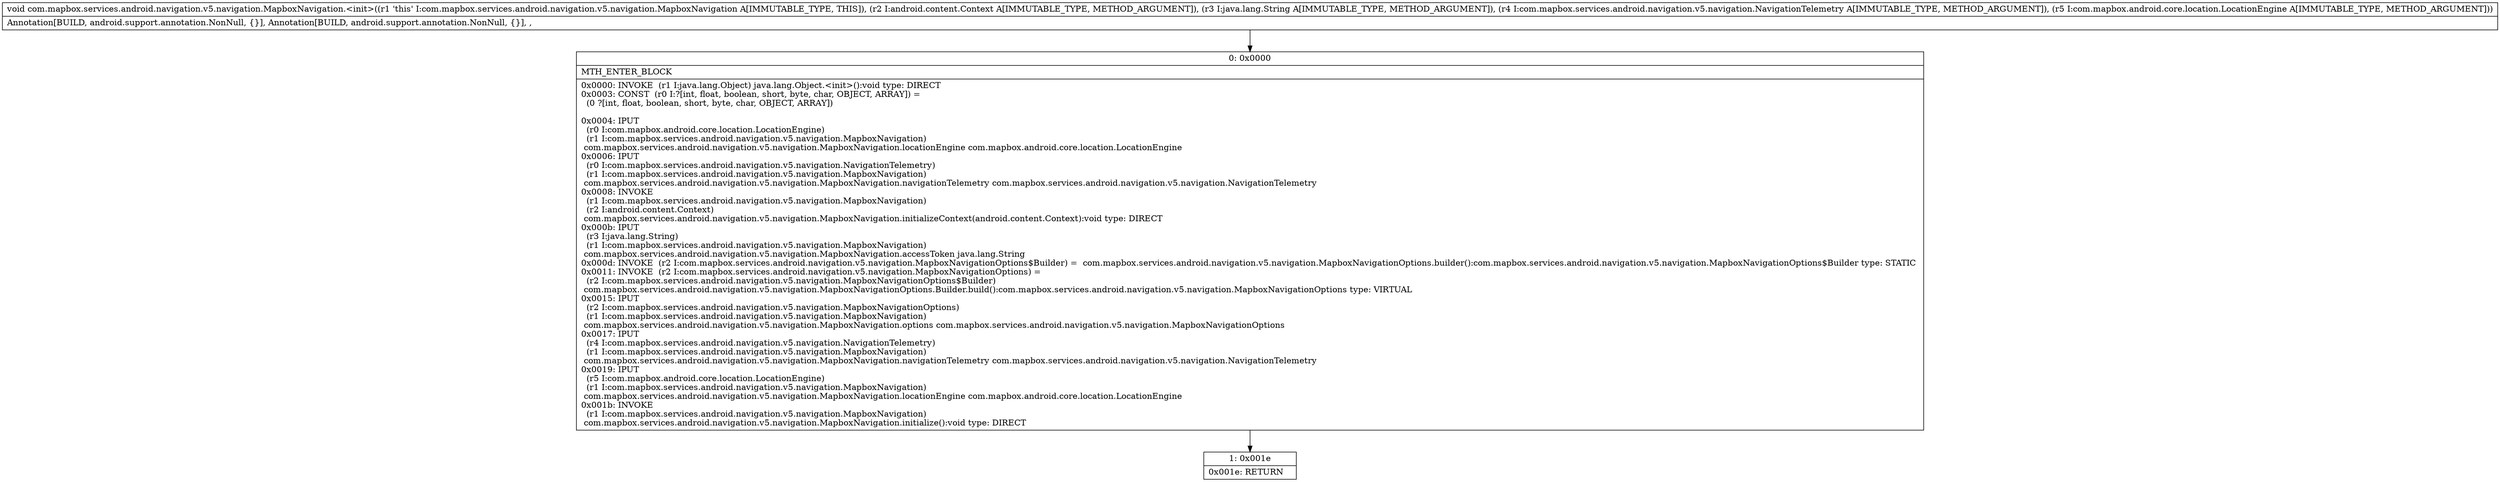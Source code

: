 digraph "CFG forcom.mapbox.services.android.navigation.v5.navigation.MapboxNavigation.\<init\>(Landroid\/content\/Context;Ljava\/lang\/String;Lcom\/mapbox\/services\/android\/navigation\/v5\/navigation\/NavigationTelemetry;Lcom\/mapbox\/android\/core\/location\/LocationEngine;)V" {
Node_0 [shape=record,label="{0\:\ 0x0000|MTH_ENTER_BLOCK\l|0x0000: INVOKE  (r1 I:java.lang.Object) java.lang.Object.\<init\>():void type: DIRECT \l0x0003: CONST  (r0 I:?[int, float, boolean, short, byte, char, OBJECT, ARRAY]) = \l  (0 ?[int, float, boolean, short, byte, char, OBJECT, ARRAY])\l \l0x0004: IPUT  \l  (r0 I:com.mapbox.android.core.location.LocationEngine)\l  (r1 I:com.mapbox.services.android.navigation.v5.navigation.MapboxNavigation)\l com.mapbox.services.android.navigation.v5.navigation.MapboxNavigation.locationEngine com.mapbox.android.core.location.LocationEngine \l0x0006: IPUT  \l  (r0 I:com.mapbox.services.android.navigation.v5.navigation.NavigationTelemetry)\l  (r1 I:com.mapbox.services.android.navigation.v5.navigation.MapboxNavigation)\l com.mapbox.services.android.navigation.v5.navigation.MapboxNavigation.navigationTelemetry com.mapbox.services.android.navigation.v5.navigation.NavigationTelemetry \l0x0008: INVOKE  \l  (r1 I:com.mapbox.services.android.navigation.v5.navigation.MapboxNavigation)\l  (r2 I:android.content.Context)\l com.mapbox.services.android.navigation.v5.navigation.MapboxNavigation.initializeContext(android.content.Context):void type: DIRECT \l0x000b: IPUT  \l  (r3 I:java.lang.String)\l  (r1 I:com.mapbox.services.android.navigation.v5.navigation.MapboxNavigation)\l com.mapbox.services.android.navigation.v5.navigation.MapboxNavigation.accessToken java.lang.String \l0x000d: INVOKE  (r2 I:com.mapbox.services.android.navigation.v5.navigation.MapboxNavigationOptions$Builder) =  com.mapbox.services.android.navigation.v5.navigation.MapboxNavigationOptions.builder():com.mapbox.services.android.navigation.v5.navigation.MapboxNavigationOptions$Builder type: STATIC \l0x0011: INVOKE  (r2 I:com.mapbox.services.android.navigation.v5.navigation.MapboxNavigationOptions) = \l  (r2 I:com.mapbox.services.android.navigation.v5.navigation.MapboxNavigationOptions$Builder)\l com.mapbox.services.android.navigation.v5.navigation.MapboxNavigationOptions.Builder.build():com.mapbox.services.android.navigation.v5.navigation.MapboxNavigationOptions type: VIRTUAL \l0x0015: IPUT  \l  (r2 I:com.mapbox.services.android.navigation.v5.navigation.MapboxNavigationOptions)\l  (r1 I:com.mapbox.services.android.navigation.v5.navigation.MapboxNavigation)\l com.mapbox.services.android.navigation.v5.navigation.MapboxNavigation.options com.mapbox.services.android.navigation.v5.navigation.MapboxNavigationOptions \l0x0017: IPUT  \l  (r4 I:com.mapbox.services.android.navigation.v5.navigation.NavigationTelemetry)\l  (r1 I:com.mapbox.services.android.navigation.v5.navigation.MapboxNavigation)\l com.mapbox.services.android.navigation.v5.navigation.MapboxNavigation.navigationTelemetry com.mapbox.services.android.navigation.v5.navigation.NavigationTelemetry \l0x0019: IPUT  \l  (r5 I:com.mapbox.android.core.location.LocationEngine)\l  (r1 I:com.mapbox.services.android.navigation.v5.navigation.MapboxNavigation)\l com.mapbox.services.android.navigation.v5.navigation.MapboxNavigation.locationEngine com.mapbox.android.core.location.LocationEngine \l0x001b: INVOKE  \l  (r1 I:com.mapbox.services.android.navigation.v5.navigation.MapboxNavigation)\l com.mapbox.services.android.navigation.v5.navigation.MapboxNavigation.initialize():void type: DIRECT \l}"];
Node_1 [shape=record,label="{1\:\ 0x001e|0x001e: RETURN   \l}"];
MethodNode[shape=record,label="{void com.mapbox.services.android.navigation.v5.navigation.MapboxNavigation.\<init\>((r1 'this' I:com.mapbox.services.android.navigation.v5.navigation.MapboxNavigation A[IMMUTABLE_TYPE, THIS]), (r2 I:android.content.Context A[IMMUTABLE_TYPE, METHOD_ARGUMENT]), (r3 I:java.lang.String A[IMMUTABLE_TYPE, METHOD_ARGUMENT]), (r4 I:com.mapbox.services.android.navigation.v5.navigation.NavigationTelemetry A[IMMUTABLE_TYPE, METHOD_ARGUMENT]), (r5 I:com.mapbox.android.core.location.LocationEngine A[IMMUTABLE_TYPE, METHOD_ARGUMENT]))  | Annotation[BUILD, android.support.annotation.NonNull, \{\}], Annotation[BUILD, android.support.annotation.NonNull, \{\}], , \l}"];
MethodNode -> Node_0;
Node_0 -> Node_1;
}

